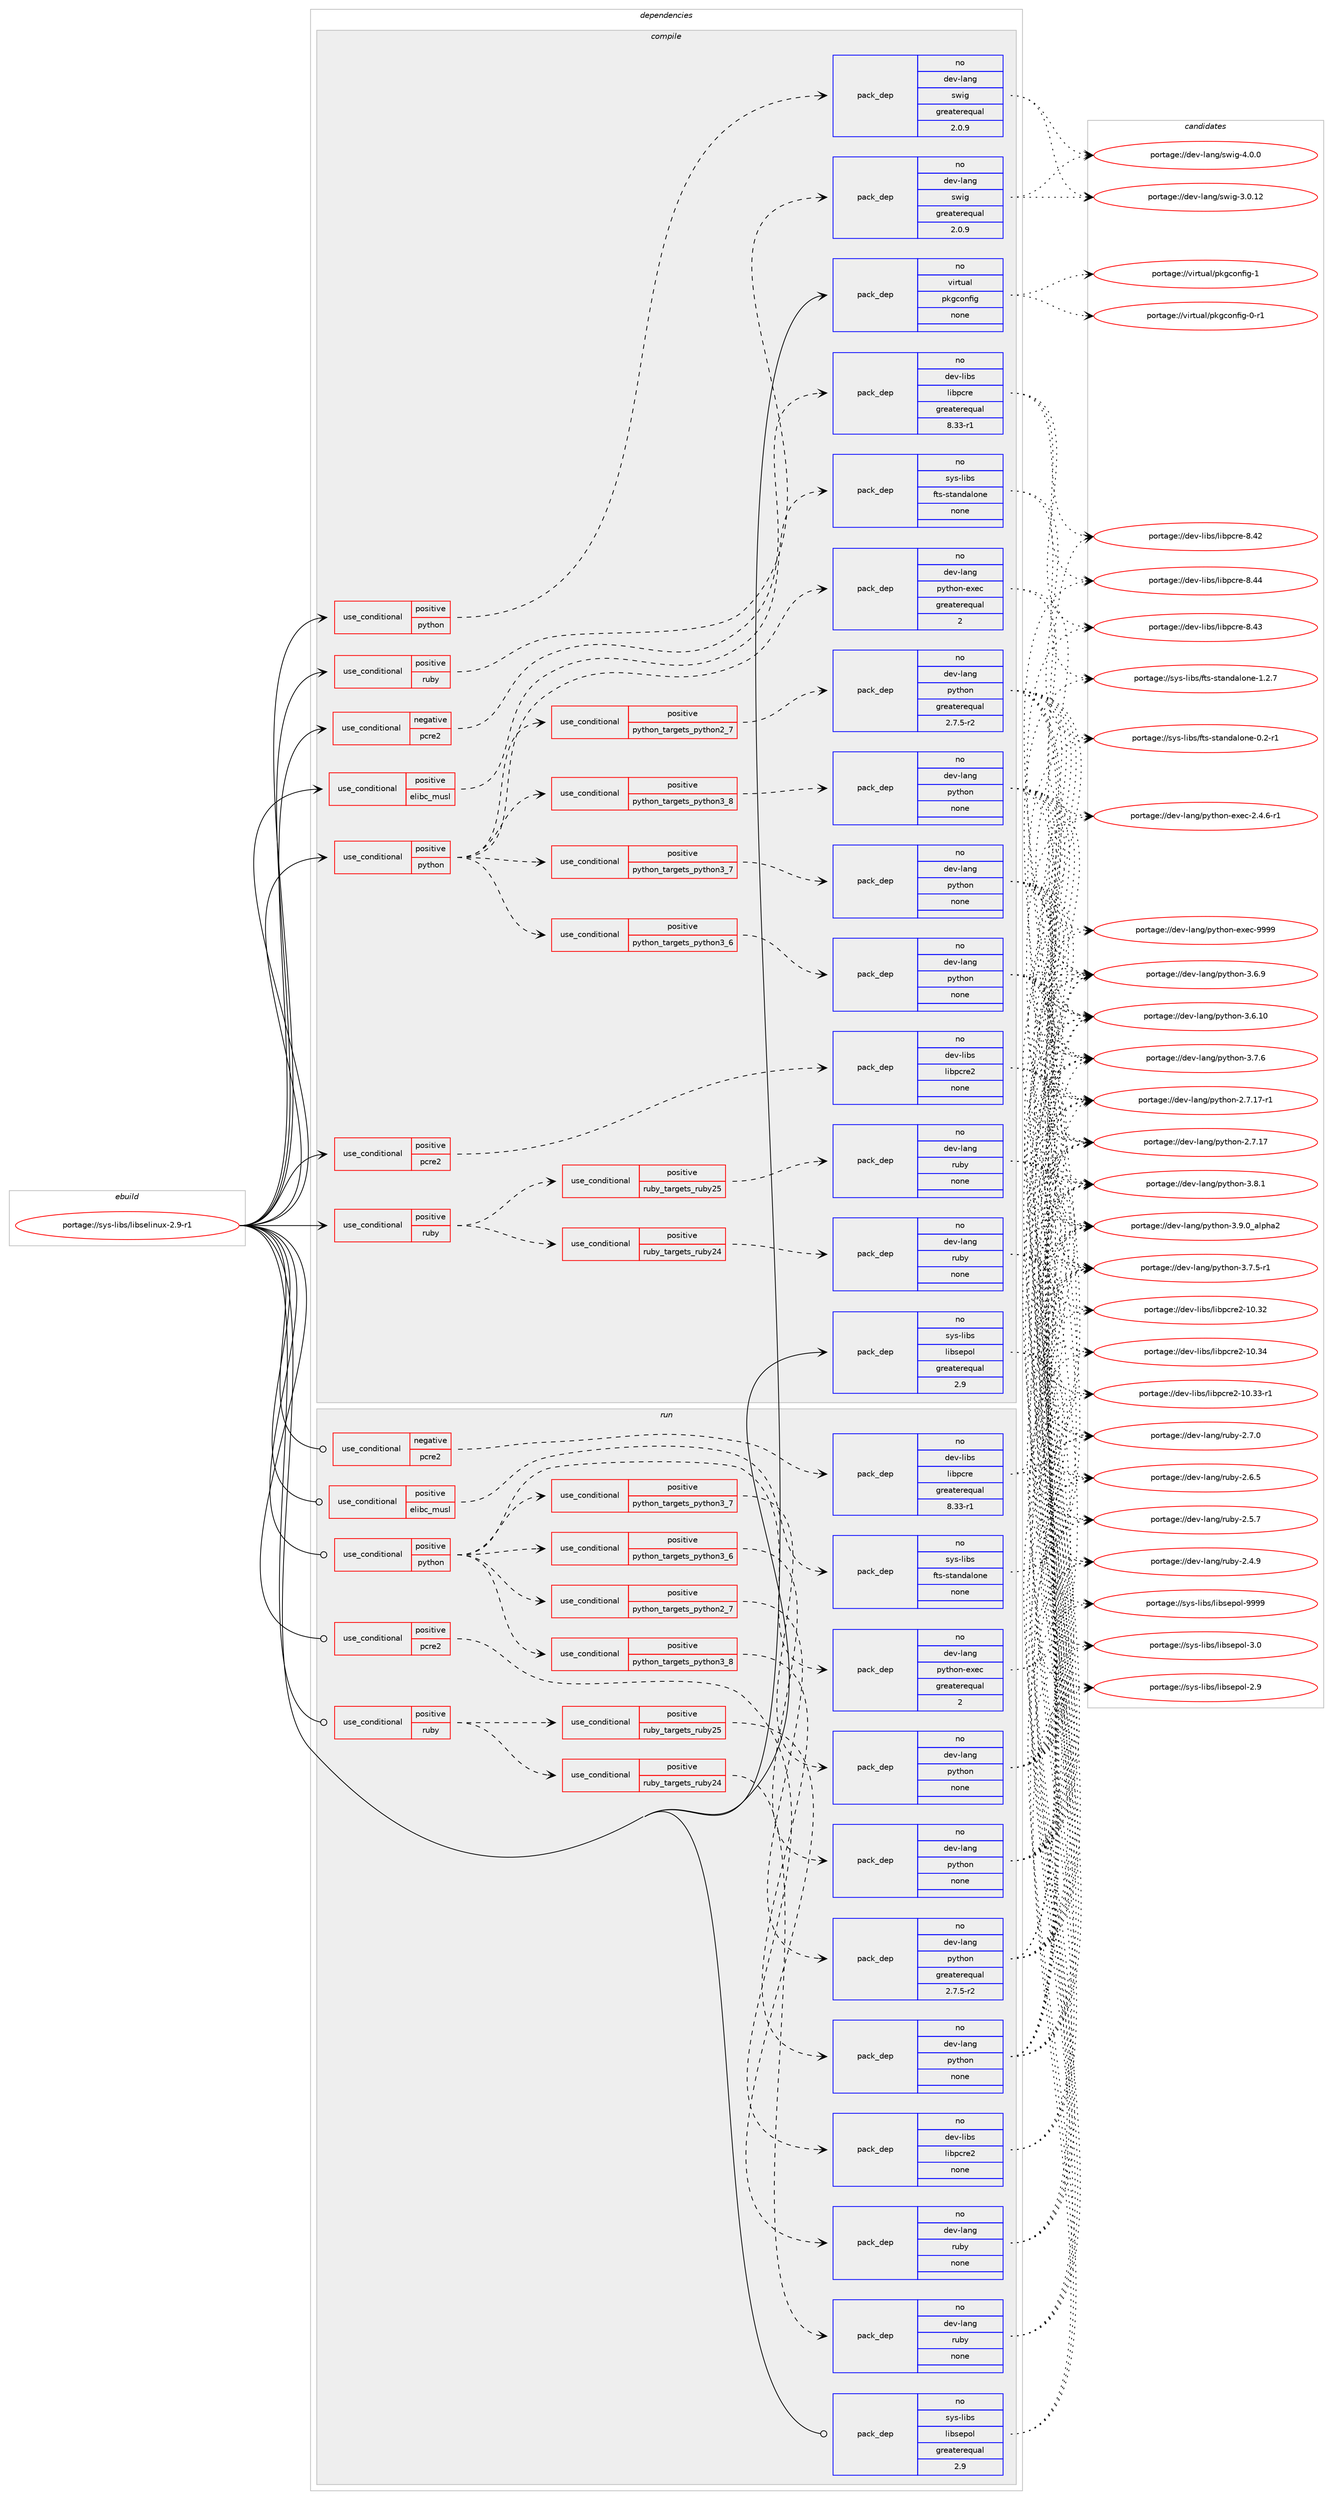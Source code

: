 digraph prolog {

# *************
# Graph options
# *************

newrank=true;
concentrate=true;
compound=true;
graph [rankdir=LR,fontname=Helvetica,fontsize=10,ranksep=1.5];#, ranksep=2.5, nodesep=0.2];
edge  [arrowhead=vee];
node  [fontname=Helvetica,fontsize=10];

# **********
# The ebuild
# **********

subgraph cluster_leftcol {
color=gray;
rank=same;
label=<<i>ebuild</i>>;
id [label="portage://sys-libs/libselinux-2.9-r1", color=red, width=4, href="../sys-libs/libselinux-2.9-r1.svg"];
}

# ****************
# The dependencies
# ****************

subgraph cluster_midcol {
color=gray;
label=<<i>dependencies</i>>;
subgraph cluster_compile {
fillcolor="#eeeeee";
style=filled;
label=<<i>compile</i>>;
subgraph cond7627 {
dependency40764 [label=<<TABLE BORDER="0" CELLBORDER="1" CELLSPACING="0" CELLPADDING="4"><TR><TD ROWSPAN="3" CELLPADDING="10">use_conditional</TD></TR><TR><TD>negative</TD></TR><TR><TD>pcre2</TD></TR></TABLE>>, shape=none, color=red];
subgraph pack32212 {
dependency40765 [label=<<TABLE BORDER="0" CELLBORDER="1" CELLSPACING="0" CELLPADDING="4" WIDTH="220"><TR><TD ROWSPAN="6" CELLPADDING="30">pack_dep</TD></TR><TR><TD WIDTH="110">no</TD></TR><TR><TD>dev-libs</TD></TR><TR><TD>libpcre</TD></TR><TR><TD>greaterequal</TD></TR><TR><TD>8.33-r1</TD></TR></TABLE>>, shape=none, color=blue];
}
dependency40764:e -> dependency40765:w [weight=20,style="dashed",arrowhead="vee"];
}
id:e -> dependency40764:w [weight=20,style="solid",arrowhead="vee"];
subgraph cond7628 {
dependency40766 [label=<<TABLE BORDER="0" CELLBORDER="1" CELLSPACING="0" CELLPADDING="4"><TR><TD ROWSPAN="3" CELLPADDING="10">use_conditional</TD></TR><TR><TD>positive</TD></TR><TR><TD>elibc_musl</TD></TR></TABLE>>, shape=none, color=red];
subgraph pack32213 {
dependency40767 [label=<<TABLE BORDER="0" CELLBORDER="1" CELLSPACING="0" CELLPADDING="4" WIDTH="220"><TR><TD ROWSPAN="6" CELLPADDING="30">pack_dep</TD></TR><TR><TD WIDTH="110">no</TD></TR><TR><TD>sys-libs</TD></TR><TR><TD>fts-standalone</TD></TR><TR><TD>none</TD></TR><TR><TD></TD></TR></TABLE>>, shape=none, color=blue];
}
dependency40766:e -> dependency40767:w [weight=20,style="dashed",arrowhead="vee"];
}
id:e -> dependency40766:w [weight=20,style="solid",arrowhead="vee"];
subgraph cond7629 {
dependency40768 [label=<<TABLE BORDER="0" CELLBORDER="1" CELLSPACING="0" CELLPADDING="4"><TR><TD ROWSPAN="3" CELLPADDING="10">use_conditional</TD></TR><TR><TD>positive</TD></TR><TR><TD>pcre2</TD></TR></TABLE>>, shape=none, color=red];
subgraph pack32214 {
dependency40769 [label=<<TABLE BORDER="0" CELLBORDER="1" CELLSPACING="0" CELLPADDING="4" WIDTH="220"><TR><TD ROWSPAN="6" CELLPADDING="30">pack_dep</TD></TR><TR><TD WIDTH="110">no</TD></TR><TR><TD>dev-libs</TD></TR><TR><TD>libpcre2</TD></TR><TR><TD>none</TD></TR><TR><TD></TD></TR></TABLE>>, shape=none, color=blue];
}
dependency40768:e -> dependency40769:w [weight=20,style="dashed",arrowhead="vee"];
}
id:e -> dependency40768:w [weight=20,style="solid",arrowhead="vee"];
subgraph cond7630 {
dependency40770 [label=<<TABLE BORDER="0" CELLBORDER="1" CELLSPACING="0" CELLPADDING="4"><TR><TD ROWSPAN="3" CELLPADDING="10">use_conditional</TD></TR><TR><TD>positive</TD></TR><TR><TD>python</TD></TR></TABLE>>, shape=none, color=red];
subgraph cond7631 {
dependency40771 [label=<<TABLE BORDER="0" CELLBORDER="1" CELLSPACING="0" CELLPADDING="4"><TR><TD ROWSPAN="3" CELLPADDING="10">use_conditional</TD></TR><TR><TD>positive</TD></TR><TR><TD>python_targets_python2_7</TD></TR></TABLE>>, shape=none, color=red];
subgraph pack32215 {
dependency40772 [label=<<TABLE BORDER="0" CELLBORDER="1" CELLSPACING="0" CELLPADDING="4" WIDTH="220"><TR><TD ROWSPAN="6" CELLPADDING="30">pack_dep</TD></TR><TR><TD WIDTH="110">no</TD></TR><TR><TD>dev-lang</TD></TR><TR><TD>python</TD></TR><TR><TD>greaterequal</TD></TR><TR><TD>2.7.5-r2</TD></TR></TABLE>>, shape=none, color=blue];
}
dependency40771:e -> dependency40772:w [weight=20,style="dashed",arrowhead="vee"];
}
dependency40770:e -> dependency40771:w [weight=20,style="dashed",arrowhead="vee"];
subgraph cond7632 {
dependency40773 [label=<<TABLE BORDER="0" CELLBORDER="1" CELLSPACING="0" CELLPADDING="4"><TR><TD ROWSPAN="3" CELLPADDING="10">use_conditional</TD></TR><TR><TD>positive</TD></TR><TR><TD>python_targets_python3_6</TD></TR></TABLE>>, shape=none, color=red];
subgraph pack32216 {
dependency40774 [label=<<TABLE BORDER="0" CELLBORDER="1" CELLSPACING="0" CELLPADDING="4" WIDTH="220"><TR><TD ROWSPAN="6" CELLPADDING="30">pack_dep</TD></TR><TR><TD WIDTH="110">no</TD></TR><TR><TD>dev-lang</TD></TR><TR><TD>python</TD></TR><TR><TD>none</TD></TR><TR><TD></TD></TR></TABLE>>, shape=none, color=blue];
}
dependency40773:e -> dependency40774:w [weight=20,style="dashed",arrowhead="vee"];
}
dependency40770:e -> dependency40773:w [weight=20,style="dashed",arrowhead="vee"];
subgraph cond7633 {
dependency40775 [label=<<TABLE BORDER="0" CELLBORDER="1" CELLSPACING="0" CELLPADDING="4"><TR><TD ROWSPAN="3" CELLPADDING="10">use_conditional</TD></TR><TR><TD>positive</TD></TR><TR><TD>python_targets_python3_7</TD></TR></TABLE>>, shape=none, color=red];
subgraph pack32217 {
dependency40776 [label=<<TABLE BORDER="0" CELLBORDER="1" CELLSPACING="0" CELLPADDING="4" WIDTH="220"><TR><TD ROWSPAN="6" CELLPADDING="30">pack_dep</TD></TR><TR><TD WIDTH="110">no</TD></TR><TR><TD>dev-lang</TD></TR><TR><TD>python</TD></TR><TR><TD>none</TD></TR><TR><TD></TD></TR></TABLE>>, shape=none, color=blue];
}
dependency40775:e -> dependency40776:w [weight=20,style="dashed",arrowhead="vee"];
}
dependency40770:e -> dependency40775:w [weight=20,style="dashed",arrowhead="vee"];
subgraph cond7634 {
dependency40777 [label=<<TABLE BORDER="0" CELLBORDER="1" CELLSPACING="0" CELLPADDING="4"><TR><TD ROWSPAN="3" CELLPADDING="10">use_conditional</TD></TR><TR><TD>positive</TD></TR><TR><TD>python_targets_python3_8</TD></TR></TABLE>>, shape=none, color=red];
subgraph pack32218 {
dependency40778 [label=<<TABLE BORDER="0" CELLBORDER="1" CELLSPACING="0" CELLPADDING="4" WIDTH="220"><TR><TD ROWSPAN="6" CELLPADDING="30">pack_dep</TD></TR><TR><TD WIDTH="110">no</TD></TR><TR><TD>dev-lang</TD></TR><TR><TD>python</TD></TR><TR><TD>none</TD></TR><TR><TD></TD></TR></TABLE>>, shape=none, color=blue];
}
dependency40777:e -> dependency40778:w [weight=20,style="dashed",arrowhead="vee"];
}
dependency40770:e -> dependency40777:w [weight=20,style="dashed",arrowhead="vee"];
subgraph pack32219 {
dependency40779 [label=<<TABLE BORDER="0" CELLBORDER="1" CELLSPACING="0" CELLPADDING="4" WIDTH="220"><TR><TD ROWSPAN="6" CELLPADDING="30">pack_dep</TD></TR><TR><TD WIDTH="110">no</TD></TR><TR><TD>dev-lang</TD></TR><TR><TD>python-exec</TD></TR><TR><TD>greaterequal</TD></TR><TR><TD>2</TD></TR></TABLE>>, shape=none, color=blue];
}
dependency40770:e -> dependency40779:w [weight=20,style="dashed",arrowhead="vee"];
}
id:e -> dependency40770:w [weight=20,style="solid",arrowhead="vee"];
subgraph cond7635 {
dependency40780 [label=<<TABLE BORDER="0" CELLBORDER="1" CELLSPACING="0" CELLPADDING="4"><TR><TD ROWSPAN="3" CELLPADDING="10">use_conditional</TD></TR><TR><TD>positive</TD></TR><TR><TD>python</TD></TR></TABLE>>, shape=none, color=red];
subgraph pack32220 {
dependency40781 [label=<<TABLE BORDER="0" CELLBORDER="1" CELLSPACING="0" CELLPADDING="4" WIDTH="220"><TR><TD ROWSPAN="6" CELLPADDING="30">pack_dep</TD></TR><TR><TD WIDTH="110">no</TD></TR><TR><TD>dev-lang</TD></TR><TR><TD>swig</TD></TR><TR><TD>greaterequal</TD></TR><TR><TD>2.0.9</TD></TR></TABLE>>, shape=none, color=blue];
}
dependency40780:e -> dependency40781:w [weight=20,style="dashed",arrowhead="vee"];
}
id:e -> dependency40780:w [weight=20,style="solid",arrowhead="vee"];
subgraph cond7636 {
dependency40782 [label=<<TABLE BORDER="0" CELLBORDER="1" CELLSPACING="0" CELLPADDING="4"><TR><TD ROWSPAN="3" CELLPADDING="10">use_conditional</TD></TR><TR><TD>positive</TD></TR><TR><TD>ruby</TD></TR></TABLE>>, shape=none, color=red];
subgraph cond7637 {
dependency40783 [label=<<TABLE BORDER="0" CELLBORDER="1" CELLSPACING="0" CELLPADDING="4"><TR><TD ROWSPAN="3" CELLPADDING="10">use_conditional</TD></TR><TR><TD>positive</TD></TR><TR><TD>ruby_targets_ruby24</TD></TR></TABLE>>, shape=none, color=red];
subgraph pack32221 {
dependency40784 [label=<<TABLE BORDER="0" CELLBORDER="1" CELLSPACING="0" CELLPADDING="4" WIDTH="220"><TR><TD ROWSPAN="6" CELLPADDING="30">pack_dep</TD></TR><TR><TD WIDTH="110">no</TD></TR><TR><TD>dev-lang</TD></TR><TR><TD>ruby</TD></TR><TR><TD>none</TD></TR><TR><TD></TD></TR></TABLE>>, shape=none, color=blue];
}
dependency40783:e -> dependency40784:w [weight=20,style="dashed",arrowhead="vee"];
}
dependency40782:e -> dependency40783:w [weight=20,style="dashed",arrowhead="vee"];
subgraph cond7638 {
dependency40785 [label=<<TABLE BORDER="0" CELLBORDER="1" CELLSPACING="0" CELLPADDING="4"><TR><TD ROWSPAN="3" CELLPADDING="10">use_conditional</TD></TR><TR><TD>positive</TD></TR><TR><TD>ruby_targets_ruby25</TD></TR></TABLE>>, shape=none, color=red];
subgraph pack32222 {
dependency40786 [label=<<TABLE BORDER="0" CELLBORDER="1" CELLSPACING="0" CELLPADDING="4" WIDTH="220"><TR><TD ROWSPAN="6" CELLPADDING="30">pack_dep</TD></TR><TR><TD WIDTH="110">no</TD></TR><TR><TD>dev-lang</TD></TR><TR><TD>ruby</TD></TR><TR><TD>none</TD></TR><TR><TD></TD></TR></TABLE>>, shape=none, color=blue];
}
dependency40785:e -> dependency40786:w [weight=20,style="dashed",arrowhead="vee"];
}
dependency40782:e -> dependency40785:w [weight=20,style="dashed",arrowhead="vee"];
}
id:e -> dependency40782:w [weight=20,style="solid",arrowhead="vee"];
subgraph cond7639 {
dependency40787 [label=<<TABLE BORDER="0" CELLBORDER="1" CELLSPACING="0" CELLPADDING="4"><TR><TD ROWSPAN="3" CELLPADDING="10">use_conditional</TD></TR><TR><TD>positive</TD></TR><TR><TD>ruby</TD></TR></TABLE>>, shape=none, color=red];
subgraph pack32223 {
dependency40788 [label=<<TABLE BORDER="0" CELLBORDER="1" CELLSPACING="0" CELLPADDING="4" WIDTH="220"><TR><TD ROWSPAN="6" CELLPADDING="30">pack_dep</TD></TR><TR><TD WIDTH="110">no</TD></TR><TR><TD>dev-lang</TD></TR><TR><TD>swig</TD></TR><TR><TD>greaterequal</TD></TR><TR><TD>2.0.9</TD></TR></TABLE>>, shape=none, color=blue];
}
dependency40787:e -> dependency40788:w [weight=20,style="dashed",arrowhead="vee"];
}
id:e -> dependency40787:w [weight=20,style="solid",arrowhead="vee"];
subgraph pack32224 {
dependency40789 [label=<<TABLE BORDER="0" CELLBORDER="1" CELLSPACING="0" CELLPADDING="4" WIDTH="220"><TR><TD ROWSPAN="6" CELLPADDING="30">pack_dep</TD></TR><TR><TD WIDTH="110">no</TD></TR><TR><TD>sys-libs</TD></TR><TR><TD>libsepol</TD></TR><TR><TD>greaterequal</TD></TR><TR><TD>2.9</TD></TR></TABLE>>, shape=none, color=blue];
}
id:e -> dependency40789:w [weight=20,style="solid",arrowhead="vee"];
subgraph pack32225 {
dependency40790 [label=<<TABLE BORDER="0" CELLBORDER="1" CELLSPACING="0" CELLPADDING="4" WIDTH="220"><TR><TD ROWSPAN="6" CELLPADDING="30">pack_dep</TD></TR><TR><TD WIDTH="110">no</TD></TR><TR><TD>virtual</TD></TR><TR><TD>pkgconfig</TD></TR><TR><TD>none</TD></TR><TR><TD></TD></TR></TABLE>>, shape=none, color=blue];
}
id:e -> dependency40790:w [weight=20,style="solid",arrowhead="vee"];
}
subgraph cluster_compileandrun {
fillcolor="#eeeeee";
style=filled;
label=<<i>compile and run</i>>;
}
subgraph cluster_run {
fillcolor="#eeeeee";
style=filled;
label=<<i>run</i>>;
subgraph cond7640 {
dependency40791 [label=<<TABLE BORDER="0" CELLBORDER="1" CELLSPACING="0" CELLPADDING="4"><TR><TD ROWSPAN="3" CELLPADDING="10">use_conditional</TD></TR><TR><TD>negative</TD></TR><TR><TD>pcre2</TD></TR></TABLE>>, shape=none, color=red];
subgraph pack32226 {
dependency40792 [label=<<TABLE BORDER="0" CELLBORDER="1" CELLSPACING="0" CELLPADDING="4" WIDTH="220"><TR><TD ROWSPAN="6" CELLPADDING="30">pack_dep</TD></TR><TR><TD WIDTH="110">no</TD></TR><TR><TD>dev-libs</TD></TR><TR><TD>libpcre</TD></TR><TR><TD>greaterequal</TD></TR><TR><TD>8.33-r1</TD></TR></TABLE>>, shape=none, color=blue];
}
dependency40791:e -> dependency40792:w [weight=20,style="dashed",arrowhead="vee"];
}
id:e -> dependency40791:w [weight=20,style="solid",arrowhead="odot"];
subgraph cond7641 {
dependency40793 [label=<<TABLE BORDER="0" CELLBORDER="1" CELLSPACING="0" CELLPADDING="4"><TR><TD ROWSPAN="3" CELLPADDING="10">use_conditional</TD></TR><TR><TD>positive</TD></TR><TR><TD>elibc_musl</TD></TR></TABLE>>, shape=none, color=red];
subgraph pack32227 {
dependency40794 [label=<<TABLE BORDER="0" CELLBORDER="1" CELLSPACING="0" CELLPADDING="4" WIDTH="220"><TR><TD ROWSPAN="6" CELLPADDING="30">pack_dep</TD></TR><TR><TD WIDTH="110">no</TD></TR><TR><TD>sys-libs</TD></TR><TR><TD>fts-standalone</TD></TR><TR><TD>none</TD></TR><TR><TD></TD></TR></TABLE>>, shape=none, color=blue];
}
dependency40793:e -> dependency40794:w [weight=20,style="dashed",arrowhead="vee"];
}
id:e -> dependency40793:w [weight=20,style="solid",arrowhead="odot"];
subgraph cond7642 {
dependency40795 [label=<<TABLE BORDER="0" CELLBORDER="1" CELLSPACING="0" CELLPADDING="4"><TR><TD ROWSPAN="3" CELLPADDING="10">use_conditional</TD></TR><TR><TD>positive</TD></TR><TR><TD>pcre2</TD></TR></TABLE>>, shape=none, color=red];
subgraph pack32228 {
dependency40796 [label=<<TABLE BORDER="0" CELLBORDER="1" CELLSPACING="0" CELLPADDING="4" WIDTH="220"><TR><TD ROWSPAN="6" CELLPADDING="30">pack_dep</TD></TR><TR><TD WIDTH="110">no</TD></TR><TR><TD>dev-libs</TD></TR><TR><TD>libpcre2</TD></TR><TR><TD>none</TD></TR><TR><TD></TD></TR></TABLE>>, shape=none, color=blue];
}
dependency40795:e -> dependency40796:w [weight=20,style="dashed",arrowhead="vee"];
}
id:e -> dependency40795:w [weight=20,style="solid",arrowhead="odot"];
subgraph cond7643 {
dependency40797 [label=<<TABLE BORDER="0" CELLBORDER="1" CELLSPACING="0" CELLPADDING="4"><TR><TD ROWSPAN="3" CELLPADDING="10">use_conditional</TD></TR><TR><TD>positive</TD></TR><TR><TD>python</TD></TR></TABLE>>, shape=none, color=red];
subgraph cond7644 {
dependency40798 [label=<<TABLE BORDER="0" CELLBORDER="1" CELLSPACING="0" CELLPADDING="4"><TR><TD ROWSPAN="3" CELLPADDING="10">use_conditional</TD></TR><TR><TD>positive</TD></TR><TR><TD>python_targets_python2_7</TD></TR></TABLE>>, shape=none, color=red];
subgraph pack32229 {
dependency40799 [label=<<TABLE BORDER="0" CELLBORDER="1" CELLSPACING="0" CELLPADDING="4" WIDTH="220"><TR><TD ROWSPAN="6" CELLPADDING="30">pack_dep</TD></TR><TR><TD WIDTH="110">no</TD></TR><TR><TD>dev-lang</TD></TR><TR><TD>python</TD></TR><TR><TD>greaterequal</TD></TR><TR><TD>2.7.5-r2</TD></TR></TABLE>>, shape=none, color=blue];
}
dependency40798:e -> dependency40799:w [weight=20,style="dashed",arrowhead="vee"];
}
dependency40797:e -> dependency40798:w [weight=20,style="dashed",arrowhead="vee"];
subgraph cond7645 {
dependency40800 [label=<<TABLE BORDER="0" CELLBORDER="1" CELLSPACING="0" CELLPADDING="4"><TR><TD ROWSPAN="3" CELLPADDING="10">use_conditional</TD></TR><TR><TD>positive</TD></TR><TR><TD>python_targets_python3_6</TD></TR></TABLE>>, shape=none, color=red];
subgraph pack32230 {
dependency40801 [label=<<TABLE BORDER="0" CELLBORDER="1" CELLSPACING="0" CELLPADDING="4" WIDTH="220"><TR><TD ROWSPAN="6" CELLPADDING="30">pack_dep</TD></TR><TR><TD WIDTH="110">no</TD></TR><TR><TD>dev-lang</TD></TR><TR><TD>python</TD></TR><TR><TD>none</TD></TR><TR><TD></TD></TR></TABLE>>, shape=none, color=blue];
}
dependency40800:e -> dependency40801:w [weight=20,style="dashed",arrowhead="vee"];
}
dependency40797:e -> dependency40800:w [weight=20,style="dashed",arrowhead="vee"];
subgraph cond7646 {
dependency40802 [label=<<TABLE BORDER="0" CELLBORDER="1" CELLSPACING="0" CELLPADDING="4"><TR><TD ROWSPAN="3" CELLPADDING="10">use_conditional</TD></TR><TR><TD>positive</TD></TR><TR><TD>python_targets_python3_7</TD></TR></TABLE>>, shape=none, color=red];
subgraph pack32231 {
dependency40803 [label=<<TABLE BORDER="0" CELLBORDER="1" CELLSPACING="0" CELLPADDING="4" WIDTH="220"><TR><TD ROWSPAN="6" CELLPADDING="30">pack_dep</TD></TR><TR><TD WIDTH="110">no</TD></TR><TR><TD>dev-lang</TD></TR><TR><TD>python</TD></TR><TR><TD>none</TD></TR><TR><TD></TD></TR></TABLE>>, shape=none, color=blue];
}
dependency40802:e -> dependency40803:w [weight=20,style="dashed",arrowhead="vee"];
}
dependency40797:e -> dependency40802:w [weight=20,style="dashed",arrowhead="vee"];
subgraph cond7647 {
dependency40804 [label=<<TABLE BORDER="0" CELLBORDER="1" CELLSPACING="0" CELLPADDING="4"><TR><TD ROWSPAN="3" CELLPADDING="10">use_conditional</TD></TR><TR><TD>positive</TD></TR><TR><TD>python_targets_python3_8</TD></TR></TABLE>>, shape=none, color=red];
subgraph pack32232 {
dependency40805 [label=<<TABLE BORDER="0" CELLBORDER="1" CELLSPACING="0" CELLPADDING="4" WIDTH="220"><TR><TD ROWSPAN="6" CELLPADDING="30">pack_dep</TD></TR><TR><TD WIDTH="110">no</TD></TR><TR><TD>dev-lang</TD></TR><TR><TD>python</TD></TR><TR><TD>none</TD></TR><TR><TD></TD></TR></TABLE>>, shape=none, color=blue];
}
dependency40804:e -> dependency40805:w [weight=20,style="dashed",arrowhead="vee"];
}
dependency40797:e -> dependency40804:w [weight=20,style="dashed",arrowhead="vee"];
subgraph pack32233 {
dependency40806 [label=<<TABLE BORDER="0" CELLBORDER="1" CELLSPACING="0" CELLPADDING="4" WIDTH="220"><TR><TD ROWSPAN="6" CELLPADDING="30">pack_dep</TD></TR><TR><TD WIDTH="110">no</TD></TR><TR><TD>dev-lang</TD></TR><TR><TD>python-exec</TD></TR><TR><TD>greaterequal</TD></TR><TR><TD>2</TD></TR></TABLE>>, shape=none, color=blue];
}
dependency40797:e -> dependency40806:w [weight=20,style="dashed",arrowhead="vee"];
}
id:e -> dependency40797:w [weight=20,style="solid",arrowhead="odot"];
subgraph cond7648 {
dependency40807 [label=<<TABLE BORDER="0" CELLBORDER="1" CELLSPACING="0" CELLPADDING="4"><TR><TD ROWSPAN="3" CELLPADDING="10">use_conditional</TD></TR><TR><TD>positive</TD></TR><TR><TD>ruby</TD></TR></TABLE>>, shape=none, color=red];
subgraph cond7649 {
dependency40808 [label=<<TABLE BORDER="0" CELLBORDER="1" CELLSPACING="0" CELLPADDING="4"><TR><TD ROWSPAN="3" CELLPADDING="10">use_conditional</TD></TR><TR><TD>positive</TD></TR><TR><TD>ruby_targets_ruby24</TD></TR></TABLE>>, shape=none, color=red];
subgraph pack32234 {
dependency40809 [label=<<TABLE BORDER="0" CELLBORDER="1" CELLSPACING="0" CELLPADDING="4" WIDTH="220"><TR><TD ROWSPAN="6" CELLPADDING="30">pack_dep</TD></TR><TR><TD WIDTH="110">no</TD></TR><TR><TD>dev-lang</TD></TR><TR><TD>ruby</TD></TR><TR><TD>none</TD></TR><TR><TD></TD></TR></TABLE>>, shape=none, color=blue];
}
dependency40808:e -> dependency40809:w [weight=20,style="dashed",arrowhead="vee"];
}
dependency40807:e -> dependency40808:w [weight=20,style="dashed",arrowhead="vee"];
subgraph cond7650 {
dependency40810 [label=<<TABLE BORDER="0" CELLBORDER="1" CELLSPACING="0" CELLPADDING="4"><TR><TD ROWSPAN="3" CELLPADDING="10">use_conditional</TD></TR><TR><TD>positive</TD></TR><TR><TD>ruby_targets_ruby25</TD></TR></TABLE>>, shape=none, color=red];
subgraph pack32235 {
dependency40811 [label=<<TABLE BORDER="0" CELLBORDER="1" CELLSPACING="0" CELLPADDING="4" WIDTH="220"><TR><TD ROWSPAN="6" CELLPADDING="30">pack_dep</TD></TR><TR><TD WIDTH="110">no</TD></TR><TR><TD>dev-lang</TD></TR><TR><TD>ruby</TD></TR><TR><TD>none</TD></TR><TR><TD></TD></TR></TABLE>>, shape=none, color=blue];
}
dependency40810:e -> dependency40811:w [weight=20,style="dashed",arrowhead="vee"];
}
dependency40807:e -> dependency40810:w [weight=20,style="dashed",arrowhead="vee"];
}
id:e -> dependency40807:w [weight=20,style="solid",arrowhead="odot"];
subgraph pack32236 {
dependency40812 [label=<<TABLE BORDER="0" CELLBORDER="1" CELLSPACING="0" CELLPADDING="4" WIDTH="220"><TR><TD ROWSPAN="6" CELLPADDING="30">pack_dep</TD></TR><TR><TD WIDTH="110">no</TD></TR><TR><TD>sys-libs</TD></TR><TR><TD>libsepol</TD></TR><TR><TD>greaterequal</TD></TR><TR><TD>2.9</TD></TR></TABLE>>, shape=none, color=blue];
}
id:e -> dependency40812:w [weight=20,style="solid",arrowhead="odot"];
}
}

# **************
# The candidates
# **************

subgraph cluster_choices {
rank=same;
color=gray;
label=<<i>candidates</i>>;

subgraph choice32212 {
color=black;
nodesep=1;
choice10010111845108105981154710810598112991141014556465252 [label="portage://dev-libs/libpcre-8.44", color=red, width=4,href="../dev-libs/libpcre-8.44.svg"];
choice10010111845108105981154710810598112991141014556465251 [label="portage://dev-libs/libpcre-8.43", color=red, width=4,href="../dev-libs/libpcre-8.43.svg"];
choice10010111845108105981154710810598112991141014556465250 [label="portage://dev-libs/libpcre-8.42", color=red, width=4,href="../dev-libs/libpcre-8.42.svg"];
dependency40765:e -> choice10010111845108105981154710810598112991141014556465252:w [style=dotted,weight="100"];
dependency40765:e -> choice10010111845108105981154710810598112991141014556465251:w [style=dotted,weight="100"];
dependency40765:e -> choice10010111845108105981154710810598112991141014556465250:w [style=dotted,weight="100"];
}
subgraph choice32213 {
color=black;
nodesep=1;
choice115121115451081059811547102116115451151169711010097108111110101454946504655 [label="portage://sys-libs/fts-standalone-1.2.7", color=red, width=4,href="../sys-libs/fts-standalone-1.2.7.svg"];
choice115121115451081059811547102116115451151169711010097108111110101454846504511449 [label="portage://sys-libs/fts-standalone-0.2-r1", color=red, width=4,href="../sys-libs/fts-standalone-0.2-r1.svg"];
dependency40767:e -> choice115121115451081059811547102116115451151169711010097108111110101454946504655:w [style=dotted,weight="100"];
dependency40767:e -> choice115121115451081059811547102116115451151169711010097108111110101454846504511449:w [style=dotted,weight="100"];
}
subgraph choice32214 {
color=black;
nodesep=1;
choice100101118451081059811547108105981129911410150454948465152 [label="portage://dev-libs/libpcre2-10.34", color=red, width=4,href="../dev-libs/libpcre2-10.34.svg"];
choice1001011184510810598115471081059811299114101504549484651514511449 [label="portage://dev-libs/libpcre2-10.33-r1", color=red, width=4,href="../dev-libs/libpcre2-10.33-r1.svg"];
choice100101118451081059811547108105981129911410150454948465150 [label="portage://dev-libs/libpcre2-10.32", color=red, width=4,href="../dev-libs/libpcre2-10.32.svg"];
dependency40769:e -> choice100101118451081059811547108105981129911410150454948465152:w [style=dotted,weight="100"];
dependency40769:e -> choice1001011184510810598115471081059811299114101504549484651514511449:w [style=dotted,weight="100"];
dependency40769:e -> choice100101118451081059811547108105981129911410150454948465150:w [style=dotted,weight="100"];
}
subgraph choice32215 {
color=black;
nodesep=1;
choice10010111845108971101034711212111610411111045514657464895971081121049750 [label="portage://dev-lang/python-3.9.0_alpha2", color=red, width=4,href="../dev-lang/python-3.9.0_alpha2.svg"];
choice100101118451089711010347112121116104111110455146564649 [label="portage://dev-lang/python-3.8.1", color=red, width=4,href="../dev-lang/python-3.8.1.svg"];
choice100101118451089711010347112121116104111110455146554654 [label="portage://dev-lang/python-3.7.6", color=red, width=4,href="../dev-lang/python-3.7.6.svg"];
choice1001011184510897110103471121211161041111104551465546534511449 [label="portage://dev-lang/python-3.7.5-r1", color=red, width=4,href="../dev-lang/python-3.7.5-r1.svg"];
choice100101118451089711010347112121116104111110455146544657 [label="portage://dev-lang/python-3.6.9", color=red, width=4,href="../dev-lang/python-3.6.9.svg"];
choice10010111845108971101034711212111610411111045514654464948 [label="portage://dev-lang/python-3.6.10", color=red, width=4,href="../dev-lang/python-3.6.10.svg"];
choice100101118451089711010347112121116104111110455046554649554511449 [label="portage://dev-lang/python-2.7.17-r1", color=red, width=4,href="../dev-lang/python-2.7.17-r1.svg"];
choice10010111845108971101034711212111610411111045504655464955 [label="portage://dev-lang/python-2.7.17", color=red, width=4,href="../dev-lang/python-2.7.17.svg"];
dependency40772:e -> choice10010111845108971101034711212111610411111045514657464895971081121049750:w [style=dotted,weight="100"];
dependency40772:e -> choice100101118451089711010347112121116104111110455146564649:w [style=dotted,weight="100"];
dependency40772:e -> choice100101118451089711010347112121116104111110455146554654:w [style=dotted,weight="100"];
dependency40772:e -> choice1001011184510897110103471121211161041111104551465546534511449:w [style=dotted,weight="100"];
dependency40772:e -> choice100101118451089711010347112121116104111110455146544657:w [style=dotted,weight="100"];
dependency40772:e -> choice10010111845108971101034711212111610411111045514654464948:w [style=dotted,weight="100"];
dependency40772:e -> choice100101118451089711010347112121116104111110455046554649554511449:w [style=dotted,weight="100"];
dependency40772:e -> choice10010111845108971101034711212111610411111045504655464955:w [style=dotted,weight="100"];
}
subgraph choice32216 {
color=black;
nodesep=1;
choice10010111845108971101034711212111610411111045514657464895971081121049750 [label="portage://dev-lang/python-3.9.0_alpha2", color=red, width=4,href="../dev-lang/python-3.9.0_alpha2.svg"];
choice100101118451089711010347112121116104111110455146564649 [label="portage://dev-lang/python-3.8.1", color=red, width=4,href="../dev-lang/python-3.8.1.svg"];
choice100101118451089711010347112121116104111110455146554654 [label="portage://dev-lang/python-3.7.6", color=red, width=4,href="../dev-lang/python-3.7.6.svg"];
choice1001011184510897110103471121211161041111104551465546534511449 [label="portage://dev-lang/python-3.7.5-r1", color=red, width=4,href="../dev-lang/python-3.7.5-r1.svg"];
choice100101118451089711010347112121116104111110455146544657 [label="portage://dev-lang/python-3.6.9", color=red, width=4,href="../dev-lang/python-3.6.9.svg"];
choice10010111845108971101034711212111610411111045514654464948 [label="portage://dev-lang/python-3.6.10", color=red, width=4,href="../dev-lang/python-3.6.10.svg"];
choice100101118451089711010347112121116104111110455046554649554511449 [label="portage://dev-lang/python-2.7.17-r1", color=red, width=4,href="../dev-lang/python-2.7.17-r1.svg"];
choice10010111845108971101034711212111610411111045504655464955 [label="portage://dev-lang/python-2.7.17", color=red, width=4,href="../dev-lang/python-2.7.17.svg"];
dependency40774:e -> choice10010111845108971101034711212111610411111045514657464895971081121049750:w [style=dotted,weight="100"];
dependency40774:e -> choice100101118451089711010347112121116104111110455146564649:w [style=dotted,weight="100"];
dependency40774:e -> choice100101118451089711010347112121116104111110455146554654:w [style=dotted,weight="100"];
dependency40774:e -> choice1001011184510897110103471121211161041111104551465546534511449:w [style=dotted,weight="100"];
dependency40774:e -> choice100101118451089711010347112121116104111110455146544657:w [style=dotted,weight="100"];
dependency40774:e -> choice10010111845108971101034711212111610411111045514654464948:w [style=dotted,weight="100"];
dependency40774:e -> choice100101118451089711010347112121116104111110455046554649554511449:w [style=dotted,weight="100"];
dependency40774:e -> choice10010111845108971101034711212111610411111045504655464955:w [style=dotted,weight="100"];
}
subgraph choice32217 {
color=black;
nodesep=1;
choice10010111845108971101034711212111610411111045514657464895971081121049750 [label="portage://dev-lang/python-3.9.0_alpha2", color=red, width=4,href="../dev-lang/python-3.9.0_alpha2.svg"];
choice100101118451089711010347112121116104111110455146564649 [label="portage://dev-lang/python-3.8.1", color=red, width=4,href="../dev-lang/python-3.8.1.svg"];
choice100101118451089711010347112121116104111110455146554654 [label="portage://dev-lang/python-3.7.6", color=red, width=4,href="../dev-lang/python-3.7.6.svg"];
choice1001011184510897110103471121211161041111104551465546534511449 [label="portage://dev-lang/python-3.7.5-r1", color=red, width=4,href="../dev-lang/python-3.7.5-r1.svg"];
choice100101118451089711010347112121116104111110455146544657 [label="portage://dev-lang/python-3.6.9", color=red, width=4,href="../dev-lang/python-3.6.9.svg"];
choice10010111845108971101034711212111610411111045514654464948 [label="portage://dev-lang/python-3.6.10", color=red, width=4,href="../dev-lang/python-3.6.10.svg"];
choice100101118451089711010347112121116104111110455046554649554511449 [label="portage://dev-lang/python-2.7.17-r1", color=red, width=4,href="../dev-lang/python-2.7.17-r1.svg"];
choice10010111845108971101034711212111610411111045504655464955 [label="portage://dev-lang/python-2.7.17", color=red, width=4,href="../dev-lang/python-2.7.17.svg"];
dependency40776:e -> choice10010111845108971101034711212111610411111045514657464895971081121049750:w [style=dotted,weight="100"];
dependency40776:e -> choice100101118451089711010347112121116104111110455146564649:w [style=dotted,weight="100"];
dependency40776:e -> choice100101118451089711010347112121116104111110455146554654:w [style=dotted,weight="100"];
dependency40776:e -> choice1001011184510897110103471121211161041111104551465546534511449:w [style=dotted,weight="100"];
dependency40776:e -> choice100101118451089711010347112121116104111110455146544657:w [style=dotted,weight="100"];
dependency40776:e -> choice10010111845108971101034711212111610411111045514654464948:w [style=dotted,weight="100"];
dependency40776:e -> choice100101118451089711010347112121116104111110455046554649554511449:w [style=dotted,weight="100"];
dependency40776:e -> choice10010111845108971101034711212111610411111045504655464955:w [style=dotted,weight="100"];
}
subgraph choice32218 {
color=black;
nodesep=1;
choice10010111845108971101034711212111610411111045514657464895971081121049750 [label="portage://dev-lang/python-3.9.0_alpha2", color=red, width=4,href="../dev-lang/python-3.9.0_alpha2.svg"];
choice100101118451089711010347112121116104111110455146564649 [label="portage://dev-lang/python-3.8.1", color=red, width=4,href="../dev-lang/python-3.8.1.svg"];
choice100101118451089711010347112121116104111110455146554654 [label="portage://dev-lang/python-3.7.6", color=red, width=4,href="../dev-lang/python-3.7.6.svg"];
choice1001011184510897110103471121211161041111104551465546534511449 [label="portage://dev-lang/python-3.7.5-r1", color=red, width=4,href="../dev-lang/python-3.7.5-r1.svg"];
choice100101118451089711010347112121116104111110455146544657 [label="portage://dev-lang/python-3.6.9", color=red, width=4,href="../dev-lang/python-3.6.9.svg"];
choice10010111845108971101034711212111610411111045514654464948 [label="portage://dev-lang/python-3.6.10", color=red, width=4,href="../dev-lang/python-3.6.10.svg"];
choice100101118451089711010347112121116104111110455046554649554511449 [label="portage://dev-lang/python-2.7.17-r1", color=red, width=4,href="../dev-lang/python-2.7.17-r1.svg"];
choice10010111845108971101034711212111610411111045504655464955 [label="portage://dev-lang/python-2.7.17", color=red, width=4,href="../dev-lang/python-2.7.17.svg"];
dependency40778:e -> choice10010111845108971101034711212111610411111045514657464895971081121049750:w [style=dotted,weight="100"];
dependency40778:e -> choice100101118451089711010347112121116104111110455146564649:w [style=dotted,weight="100"];
dependency40778:e -> choice100101118451089711010347112121116104111110455146554654:w [style=dotted,weight="100"];
dependency40778:e -> choice1001011184510897110103471121211161041111104551465546534511449:w [style=dotted,weight="100"];
dependency40778:e -> choice100101118451089711010347112121116104111110455146544657:w [style=dotted,weight="100"];
dependency40778:e -> choice10010111845108971101034711212111610411111045514654464948:w [style=dotted,weight="100"];
dependency40778:e -> choice100101118451089711010347112121116104111110455046554649554511449:w [style=dotted,weight="100"];
dependency40778:e -> choice10010111845108971101034711212111610411111045504655464955:w [style=dotted,weight="100"];
}
subgraph choice32219 {
color=black;
nodesep=1;
choice10010111845108971101034711212111610411111045101120101994557575757 [label="portage://dev-lang/python-exec-9999", color=red, width=4,href="../dev-lang/python-exec-9999.svg"];
choice10010111845108971101034711212111610411111045101120101994550465246544511449 [label="portage://dev-lang/python-exec-2.4.6-r1", color=red, width=4,href="../dev-lang/python-exec-2.4.6-r1.svg"];
dependency40779:e -> choice10010111845108971101034711212111610411111045101120101994557575757:w [style=dotted,weight="100"];
dependency40779:e -> choice10010111845108971101034711212111610411111045101120101994550465246544511449:w [style=dotted,weight="100"];
}
subgraph choice32220 {
color=black;
nodesep=1;
choice100101118451089711010347115119105103455246484648 [label="portage://dev-lang/swig-4.0.0", color=red, width=4,href="../dev-lang/swig-4.0.0.svg"];
choice10010111845108971101034711511910510345514648464950 [label="portage://dev-lang/swig-3.0.12", color=red, width=4,href="../dev-lang/swig-3.0.12.svg"];
dependency40781:e -> choice100101118451089711010347115119105103455246484648:w [style=dotted,weight="100"];
dependency40781:e -> choice10010111845108971101034711511910510345514648464950:w [style=dotted,weight="100"];
}
subgraph choice32221 {
color=black;
nodesep=1;
choice10010111845108971101034711411798121455046554648 [label="portage://dev-lang/ruby-2.7.0", color=red, width=4,href="../dev-lang/ruby-2.7.0.svg"];
choice10010111845108971101034711411798121455046544653 [label="portage://dev-lang/ruby-2.6.5", color=red, width=4,href="../dev-lang/ruby-2.6.5.svg"];
choice10010111845108971101034711411798121455046534655 [label="portage://dev-lang/ruby-2.5.7", color=red, width=4,href="../dev-lang/ruby-2.5.7.svg"];
choice10010111845108971101034711411798121455046524657 [label="portage://dev-lang/ruby-2.4.9", color=red, width=4,href="../dev-lang/ruby-2.4.9.svg"];
dependency40784:e -> choice10010111845108971101034711411798121455046554648:w [style=dotted,weight="100"];
dependency40784:e -> choice10010111845108971101034711411798121455046544653:w [style=dotted,weight="100"];
dependency40784:e -> choice10010111845108971101034711411798121455046534655:w [style=dotted,weight="100"];
dependency40784:e -> choice10010111845108971101034711411798121455046524657:w [style=dotted,weight="100"];
}
subgraph choice32222 {
color=black;
nodesep=1;
choice10010111845108971101034711411798121455046554648 [label="portage://dev-lang/ruby-2.7.0", color=red, width=4,href="../dev-lang/ruby-2.7.0.svg"];
choice10010111845108971101034711411798121455046544653 [label="portage://dev-lang/ruby-2.6.5", color=red, width=4,href="../dev-lang/ruby-2.6.5.svg"];
choice10010111845108971101034711411798121455046534655 [label="portage://dev-lang/ruby-2.5.7", color=red, width=4,href="../dev-lang/ruby-2.5.7.svg"];
choice10010111845108971101034711411798121455046524657 [label="portage://dev-lang/ruby-2.4.9", color=red, width=4,href="../dev-lang/ruby-2.4.9.svg"];
dependency40786:e -> choice10010111845108971101034711411798121455046554648:w [style=dotted,weight="100"];
dependency40786:e -> choice10010111845108971101034711411798121455046544653:w [style=dotted,weight="100"];
dependency40786:e -> choice10010111845108971101034711411798121455046534655:w [style=dotted,weight="100"];
dependency40786:e -> choice10010111845108971101034711411798121455046524657:w [style=dotted,weight="100"];
}
subgraph choice32223 {
color=black;
nodesep=1;
choice100101118451089711010347115119105103455246484648 [label="portage://dev-lang/swig-4.0.0", color=red, width=4,href="../dev-lang/swig-4.0.0.svg"];
choice10010111845108971101034711511910510345514648464950 [label="portage://dev-lang/swig-3.0.12", color=red, width=4,href="../dev-lang/swig-3.0.12.svg"];
dependency40788:e -> choice100101118451089711010347115119105103455246484648:w [style=dotted,weight="100"];
dependency40788:e -> choice10010111845108971101034711511910510345514648464950:w [style=dotted,weight="100"];
}
subgraph choice32224 {
color=black;
nodesep=1;
choice115121115451081059811547108105981151011121111084557575757 [label="portage://sys-libs/libsepol-9999", color=red, width=4,href="../sys-libs/libsepol-9999.svg"];
choice1151211154510810598115471081059811510111211110845514648 [label="portage://sys-libs/libsepol-3.0", color=red, width=4,href="../sys-libs/libsepol-3.0.svg"];
choice1151211154510810598115471081059811510111211110845504657 [label="portage://sys-libs/libsepol-2.9", color=red, width=4,href="../sys-libs/libsepol-2.9.svg"];
dependency40789:e -> choice115121115451081059811547108105981151011121111084557575757:w [style=dotted,weight="100"];
dependency40789:e -> choice1151211154510810598115471081059811510111211110845514648:w [style=dotted,weight="100"];
dependency40789:e -> choice1151211154510810598115471081059811510111211110845504657:w [style=dotted,weight="100"];
}
subgraph choice32225 {
color=black;
nodesep=1;
choice1181051141161179710847112107103991111101021051034549 [label="portage://virtual/pkgconfig-1", color=red, width=4,href="../virtual/pkgconfig-1.svg"];
choice11810511411611797108471121071039911111010210510345484511449 [label="portage://virtual/pkgconfig-0-r1", color=red, width=4,href="../virtual/pkgconfig-0-r1.svg"];
dependency40790:e -> choice1181051141161179710847112107103991111101021051034549:w [style=dotted,weight="100"];
dependency40790:e -> choice11810511411611797108471121071039911111010210510345484511449:w [style=dotted,weight="100"];
}
subgraph choice32226 {
color=black;
nodesep=1;
choice10010111845108105981154710810598112991141014556465252 [label="portage://dev-libs/libpcre-8.44", color=red, width=4,href="../dev-libs/libpcre-8.44.svg"];
choice10010111845108105981154710810598112991141014556465251 [label="portage://dev-libs/libpcre-8.43", color=red, width=4,href="../dev-libs/libpcre-8.43.svg"];
choice10010111845108105981154710810598112991141014556465250 [label="portage://dev-libs/libpcre-8.42", color=red, width=4,href="../dev-libs/libpcre-8.42.svg"];
dependency40792:e -> choice10010111845108105981154710810598112991141014556465252:w [style=dotted,weight="100"];
dependency40792:e -> choice10010111845108105981154710810598112991141014556465251:w [style=dotted,weight="100"];
dependency40792:e -> choice10010111845108105981154710810598112991141014556465250:w [style=dotted,weight="100"];
}
subgraph choice32227 {
color=black;
nodesep=1;
choice115121115451081059811547102116115451151169711010097108111110101454946504655 [label="portage://sys-libs/fts-standalone-1.2.7", color=red, width=4,href="../sys-libs/fts-standalone-1.2.7.svg"];
choice115121115451081059811547102116115451151169711010097108111110101454846504511449 [label="portage://sys-libs/fts-standalone-0.2-r1", color=red, width=4,href="../sys-libs/fts-standalone-0.2-r1.svg"];
dependency40794:e -> choice115121115451081059811547102116115451151169711010097108111110101454946504655:w [style=dotted,weight="100"];
dependency40794:e -> choice115121115451081059811547102116115451151169711010097108111110101454846504511449:w [style=dotted,weight="100"];
}
subgraph choice32228 {
color=black;
nodesep=1;
choice100101118451081059811547108105981129911410150454948465152 [label="portage://dev-libs/libpcre2-10.34", color=red, width=4,href="../dev-libs/libpcre2-10.34.svg"];
choice1001011184510810598115471081059811299114101504549484651514511449 [label="portage://dev-libs/libpcre2-10.33-r1", color=red, width=4,href="../dev-libs/libpcre2-10.33-r1.svg"];
choice100101118451081059811547108105981129911410150454948465150 [label="portage://dev-libs/libpcre2-10.32", color=red, width=4,href="../dev-libs/libpcre2-10.32.svg"];
dependency40796:e -> choice100101118451081059811547108105981129911410150454948465152:w [style=dotted,weight="100"];
dependency40796:e -> choice1001011184510810598115471081059811299114101504549484651514511449:w [style=dotted,weight="100"];
dependency40796:e -> choice100101118451081059811547108105981129911410150454948465150:w [style=dotted,weight="100"];
}
subgraph choice32229 {
color=black;
nodesep=1;
choice10010111845108971101034711212111610411111045514657464895971081121049750 [label="portage://dev-lang/python-3.9.0_alpha2", color=red, width=4,href="../dev-lang/python-3.9.0_alpha2.svg"];
choice100101118451089711010347112121116104111110455146564649 [label="portage://dev-lang/python-3.8.1", color=red, width=4,href="../dev-lang/python-3.8.1.svg"];
choice100101118451089711010347112121116104111110455146554654 [label="portage://dev-lang/python-3.7.6", color=red, width=4,href="../dev-lang/python-3.7.6.svg"];
choice1001011184510897110103471121211161041111104551465546534511449 [label="portage://dev-lang/python-3.7.5-r1", color=red, width=4,href="../dev-lang/python-3.7.5-r1.svg"];
choice100101118451089711010347112121116104111110455146544657 [label="portage://dev-lang/python-3.6.9", color=red, width=4,href="../dev-lang/python-3.6.9.svg"];
choice10010111845108971101034711212111610411111045514654464948 [label="portage://dev-lang/python-3.6.10", color=red, width=4,href="../dev-lang/python-3.6.10.svg"];
choice100101118451089711010347112121116104111110455046554649554511449 [label="portage://dev-lang/python-2.7.17-r1", color=red, width=4,href="../dev-lang/python-2.7.17-r1.svg"];
choice10010111845108971101034711212111610411111045504655464955 [label="portage://dev-lang/python-2.7.17", color=red, width=4,href="../dev-lang/python-2.7.17.svg"];
dependency40799:e -> choice10010111845108971101034711212111610411111045514657464895971081121049750:w [style=dotted,weight="100"];
dependency40799:e -> choice100101118451089711010347112121116104111110455146564649:w [style=dotted,weight="100"];
dependency40799:e -> choice100101118451089711010347112121116104111110455146554654:w [style=dotted,weight="100"];
dependency40799:e -> choice1001011184510897110103471121211161041111104551465546534511449:w [style=dotted,weight="100"];
dependency40799:e -> choice100101118451089711010347112121116104111110455146544657:w [style=dotted,weight="100"];
dependency40799:e -> choice10010111845108971101034711212111610411111045514654464948:w [style=dotted,weight="100"];
dependency40799:e -> choice100101118451089711010347112121116104111110455046554649554511449:w [style=dotted,weight="100"];
dependency40799:e -> choice10010111845108971101034711212111610411111045504655464955:w [style=dotted,weight="100"];
}
subgraph choice32230 {
color=black;
nodesep=1;
choice10010111845108971101034711212111610411111045514657464895971081121049750 [label="portage://dev-lang/python-3.9.0_alpha2", color=red, width=4,href="../dev-lang/python-3.9.0_alpha2.svg"];
choice100101118451089711010347112121116104111110455146564649 [label="portage://dev-lang/python-3.8.1", color=red, width=4,href="../dev-lang/python-3.8.1.svg"];
choice100101118451089711010347112121116104111110455146554654 [label="portage://dev-lang/python-3.7.6", color=red, width=4,href="../dev-lang/python-3.7.6.svg"];
choice1001011184510897110103471121211161041111104551465546534511449 [label="portage://dev-lang/python-3.7.5-r1", color=red, width=4,href="../dev-lang/python-3.7.5-r1.svg"];
choice100101118451089711010347112121116104111110455146544657 [label="portage://dev-lang/python-3.6.9", color=red, width=4,href="../dev-lang/python-3.6.9.svg"];
choice10010111845108971101034711212111610411111045514654464948 [label="portage://dev-lang/python-3.6.10", color=red, width=4,href="../dev-lang/python-3.6.10.svg"];
choice100101118451089711010347112121116104111110455046554649554511449 [label="portage://dev-lang/python-2.7.17-r1", color=red, width=4,href="../dev-lang/python-2.7.17-r1.svg"];
choice10010111845108971101034711212111610411111045504655464955 [label="portage://dev-lang/python-2.7.17", color=red, width=4,href="../dev-lang/python-2.7.17.svg"];
dependency40801:e -> choice10010111845108971101034711212111610411111045514657464895971081121049750:w [style=dotted,weight="100"];
dependency40801:e -> choice100101118451089711010347112121116104111110455146564649:w [style=dotted,weight="100"];
dependency40801:e -> choice100101118451089711010347112121116104111110455146554654:w [style=dotted,weight="100"];
dependency40801:e -> choice1001011184510897110103471121211161041111104551465546534511449:w [style=dotted,weight="100"];
dependency40801:e -> choice100101118451089711010347112121116104111110455146544657:w [style=dotted,weight="100"];
dependency40801:e -> choice10010111845108971101034711212111610411111045514654464948:w [style=dotted,weight="100"];
dependency40801:e -> choice100101118451089711010347112121116104111110455046554649554511449:w [style=dotted,weight="100"];
dependency40801:e -> choice10010111845108971101034711212111610411111045504655464955:w [style=dotted,weight="100"];
}
subgraph choice32231 {
color=black;
nodesep=1;
choice10010111845108971101034711212111610411111045514657464895971081121049750 [label="portage://dev-lang/python-3.9.0_alpha2", color=red, width=4,href="../dev-lang/python-3.9.0_alpha2.svg"];
choice100101118451089711010347112121116104111110455146564649 [label="portage://dev-lang/python-3.8.1", color=red, width=4,href="../dev-lang/python-3.8.1.svg"];
choice100101118451089711010347112121116104111110455146554654 [label="portage://dev-lang/python-3.7.6", color=red, width=4,href="../dev-lang/python-3.7.6.svg"];
choice1001011184510897110103471121211161041111104551465546534511449 [label="portage://dev-lang/python-3.7.5-r1", color=red, width=4,href="../dev-lang/python-3.7.5-r1.svg"];
choice100101118451089711010347112121116104111110455146544657 [label="portage://dev-lang/python-3.6.9", color=red, width=4,href="../dev-lang/python-3.6.9.svg"];
choice10010111845108971101034711212111610411111045514654464948 [label="portage://dev-lang/python-3.6.10", color=red, width=4,href="../dev-lang/python-3.6.10.svg"];
choice100101118451089711010347112121116104111110455046554649554511449 [label="portage://dev-lang/python-2.7.17-r1", color=red, width=4,href="../dev-lang/python-2.7.17-r1.svg"];
choice10010111845108971101034711212111610411111045504655464955 [label="portage://dev-lang/python-2.7.17", color=red, width=4,href="../dev-lang/python-2.7.17.svg"];
dependency40803:e -> choice10010111845108971101034711212111610411111045514657464895971081121049750:w [style=dotted,weight="100"];
dependency40803:e -> choice100101118451089711010347112121116104111110455146564649:w [style=dotted,weight="100"];
dependency40803:e -> choice100101118451089711010347112121116104111110455146554654:w [style=dotted,weight="100"];
dependency40803:e -> choice1001011184510897110103471121211161041111104551465546534511449:w [style=dotted,weight="100"];
dependency40803:e -> choice100101118451089711010347112121116104111110455146544657:w [style=dotted,weight="100"];
dependency40803:e -> choice10010111845108971101034711212111610411111045514654464948:w [style=dotted,weight="100"];
dependency40803:e -> choice100101118451089711010347112121116104111110455046554649554511449:w [style=dotted,weight="100"];
dependency40803:e -> choice10010111845108971101034711212111610411111045504655464955:w [style=dotted,weight="100"];
}
subgraph choice32232 {
color=black;
nodesep=1;
choice10010111845108971101034711212111610411111045514657464895971081121049750 [label="portage://dev-lang/python-3.9.0_alpha2", color=red, width=4,href="../dev-lang/python-3.9.0_alpha2.svg"];
choice100101118451089711010347112121116104111110455146564649 [label="portage://dev-lang/python-3.8.1", color=red, width=4,href="../dev-lang/python-3.8.1.svg"];
choice100101118451089711010347112121116104111110455146554654 [label="portage://dev-lang/python-3.7.6", color=red, width=4,href="../dev-lang/python-3.7.6.svg"];
choice1001011184510897110103471121211161041111104551465546534511449 [label="portage://dev-lang/python-3.7.5-r1", color=red, width=4,href="../dev-lang/python-3.7.5-r1.svg"];
choice100101118451089711010347112121116104111110455146544657 [label="portage://dev-lang/python-3.6.9", color=red, width=4,href="../dev-lang/python-3.6.9.svg"];
choice10010111845108971101034711212111610411111045514654464948 [label="portage://dev-lang/python-3.6.10", color=red, width=4,href="../dev-lang/python-3.6.10.svg"];
choice100101118451089711010347112121116104111110455046554649554511449 [label="portage://dev-lang/python-2.7.17-r1", color=red, width=4,href="../dev-lang/python-2.7.17-r1.svg"];
choice10010111845108971101034711212111610411111045504655464955 [label="portage://dev-lang/python-2.7.17", color=red, width=4,href="../dev-lang/python-2.7.17.svg"];
dependency40805:e -> choice10010111845108971101034711212111610411111045514657464895971081121049750:w [style=dotted,weight="100"];
dependency40805:e -> choice100101118451089711010347112121116104111110455146564649:w [style=dotted,weight="100"];
dependency40805:e -> choice100101118451089711010347112121116104111110455146554654:w [style=dotted,weight="100"];
dependency40805:e -> choice1001011184510897110103471121211161041111104551465546534511449:w [style=dotted,weight="100"];
dependency40805:e -> choice100101118451089711010347112121116104111110455146544657:w [style=dotted,weight="100"];
dependency40805:e -> choice10010111845108971101034711212111610411111045514654464948:w [style=dotted,weight="100"];
dependency40805:e -> choice100101118451089711010347112121116104111110455046554649554511449:w [style=dotted,weight="100"];
dependency40805:e -> choice10010111845108971101034711212111610411111045504655464955:w [style=dotted,weight="100"];
}
subgraph choice32233 {
color=black;
nodesep=1;
choice10010111845108971101034711212111610411111045101120101994557575757 [label="portage://dev-lang/python-exec-9999", color=red, width=4,href="../dev-lang/python-exec-9999.svg"];
choice10010111845108971101034711212111610411111045101120101994550465246544511449 [label="portage://dev-lang/python-exec-2.4.6-r1", color=red, width=4,href="../dev-lang/python-exec-2.4.6-r1.svg"];
dependency40806:e -> choice10010111845108971101034711212111610411111045101120101994557575757:w [style=dotted,weight="100"];
dependency40806:e -> choice10010111845108971101034711212111610411111045101120101994550465246544511449:w [style=dotted,weight="100"];
}
subgraph choice32234 {
color=black;
nodesep=1;
choice10010111845108971101034711411798121455046554648 [label="portage://dev-lang/ruby-2.7.0", color=red, width=4,href="../dev-lang/ruby-2.7.0.svg"];
choice10010111845108971101034711411798121455046544653 [label="portage://dev-lang/ruby-2.6.5", color=red, width=4,href="../dev-lang/ruby-2.6.5.svg"];
choice10010111845108971101034711411798121455046534655 [label="portage://dev-lang/ruby-2.5.7", color=red, width=4,href="../dev-lang/ruby-2.5.7.svg"];
choice10010111845108971101034711411798121455046524657 [label="portage://dev-lang/ruby-2.4.9", color=red, width=4,href="../dev-lang/ruby-2.4.9.svg"];
dependency40809:e -> choice10010111845108971101034711411798121455046554648:w [style=dotted,weight="100"];
dependency40809:e -> choice10010111845108971101034711411798121455046544653:w [style=dotted,weight="100"];
dependency40809:e -> choice10010111845108971101034711411798121455046534655:w [style=dotted,weight="100"];
dependency40809:e -> choice10010111845108971101034711411798121455046524657:w [style=dotted,weight="100"];
}
subgraph choice32235 {
color=black;
nodesep=1;
choice10010111845108971101034711411798121455046554648 [label="portage://dev-lang/ruby-2.7.0", color=red, width=4,href="../dev-lang/ruby-2.7.0.svg"];
choice10010111845108971101034711411798121455046544653 [label="portage://dev-lang/ruby-2.6.5", color=red, width=4,href="../dev-lang/ruby-2.6.5.svg"];
choice10010111845108971101034711411798121455046534655 [label="portage://dev-lang/ruby-2.5.7", color=red, width=4,href="../dev-lang/ruby-2.5.7.svg"];
choice10010111845108971101034711411798121455046524657 [label="portage://dev-lang/ruby-2.4.9", color=red, width=4,href="../dev-lang/ruby-2.4.9.svg"];
dependency40811:e -> choice10010111845108971101034711411798121455046554648:w [style=dotted,weight="100"];
dependency40811:e -> choice10010111845108971101034711411798121455046544653:w [style=dotted,weight="100"];
dependency40811:e -> choice10010111845108971101034711411798121455046534655:w [style=dotted,weight="100"];
dependency40811:e -> choice10010111845108971101034711411798121455046524657:w [style=dotted,weight="100"];
}
subgraph choice32236 {
color=black;
nodesep=1;
choice115121115451081059811547108105981151011121111084557575757 [label="portage://sys-libs/libsepol-9999", color=red, width=4,href="../sys-libs/libsepol-9999.svg"];
choice1151211154510810598115471081059811510111211110845514648 [label="portage://sys-libs/libsepol-3.0", color=red, width=4,href="../sys-libs/libsepol-3.0.svg"];
choice1151211154510810598115471081059811510111211110845504657 [label="portage://sys-libs/libsepol-2.9", color=red, width=4,href="../sys-libs/libsepol-2.9.svg"];
dependency40812:e -> choice115121115451081059811547108105981151011121111084557575757:w [style=dotted,weight="100"];
dependency40812:e -> choice1151211154510810598115471081059811510111211110845514648:w [style=dotted,weight="100"];
dependency40812:e -> choice1151211154510810598115471081059811510111211110845504657:w [style=dotted,weight="100"];
}
}

}
